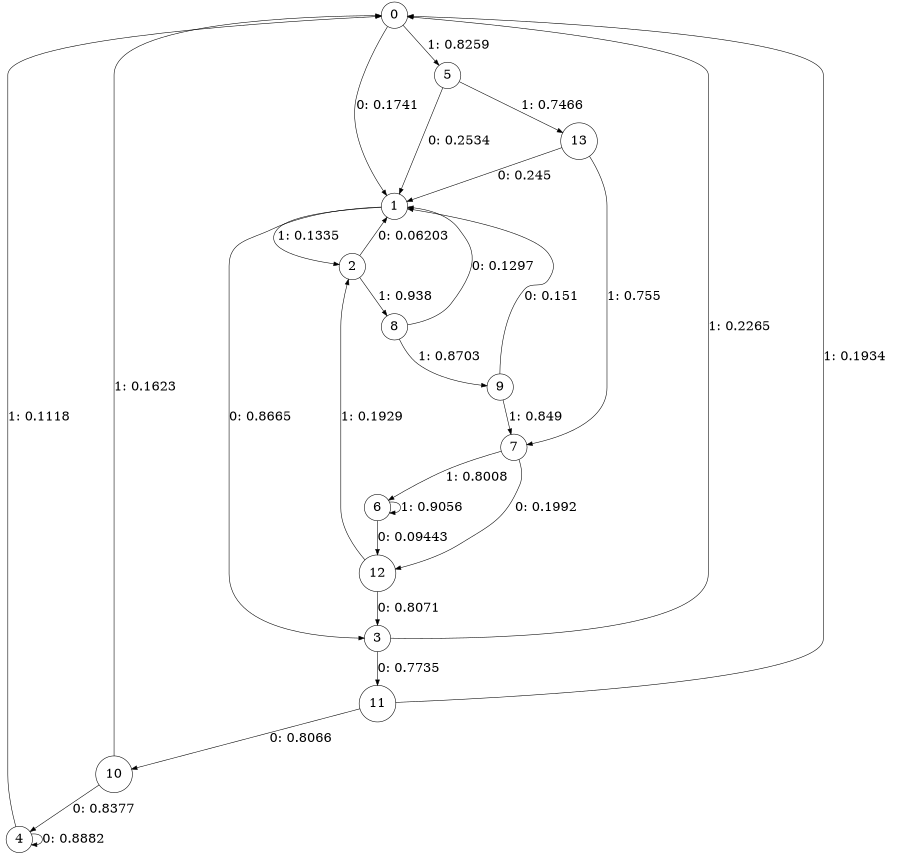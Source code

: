 digraph "ch1face_outputL5" {
size = "6,8.5";
ratio = "fill";
node [shape = circle];
node [fontsize = 24];
edge [fontsize = 24];
0 -> 1 [label = "0: 0.1741   "];
0 -> 5 [label = "1: 0.8259   "];
1 -> 3 [label = "0: 0.8665   "];
1 -> 2 [label = "1: 0.1335   "];
2 -> 1 [label = "0: 0.06203  "];
2 -> 8 [label = "1: 0.938    "];
3 -> 11 [label = "0: 0.7735   "];
3 -> 0 [label = "1: 0.2265   "];
4 -> 4 [label = "0: 0.8882   "];
4 -> 0 [label = "1: 0.1118   "];
5 -> 1 [label = "0: 0.2534   "];
5 -> 13 [label = "1: 0.7466   "];
6 -> 12 [label = "0: 0.09443  "];
6 -> 6 [label = "1: 0.9056   "];
7 -> 12 [label = "0: 0.1992   "];
7 -> 6 [label = "1: 0.8008   "];
8 -> 1 [label = "0: 0.1297   "];
8 -> 9 [label = "1: 0.8703   "];
9 -> 1 [label = "0: 0.151    "];
9 -> 7 [label = "1: 0.849    "];
10 -> 4 [label = "0: 0.8377   "];
10 -> 0 [label = "1: 0.1623   "];
11 -> 10 [label = "0: 0.8066   "];
11 -> 0 [label = "1: 0.1934   "];
12 -> 3 [label = "0: 0.8071   "];
12 -> 2 [label = "1: 0.1929   "];
13 -> 1 [label = "0: 0.245    "];
13 -> 7 [label = "1: 0.755    "];
}